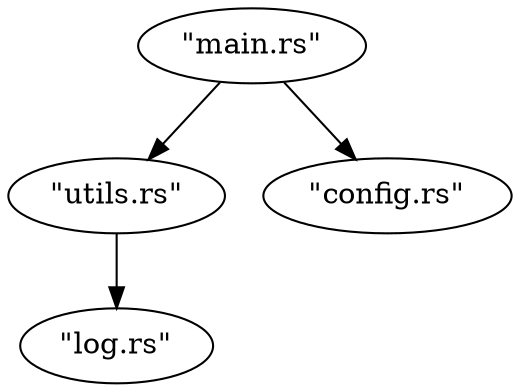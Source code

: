 digraph {
    0 [ label = "\"main.rs\"" ]
    1 [ label = "\"utils.rs\"" ]
    2 [ label = "\"config.rs\"" ]
    3 [ label = "\"log.rs\"" ]
    0 -> 1 [ ]
    0 -> 2 [ ]
    1 -> 3 [ ]
}
